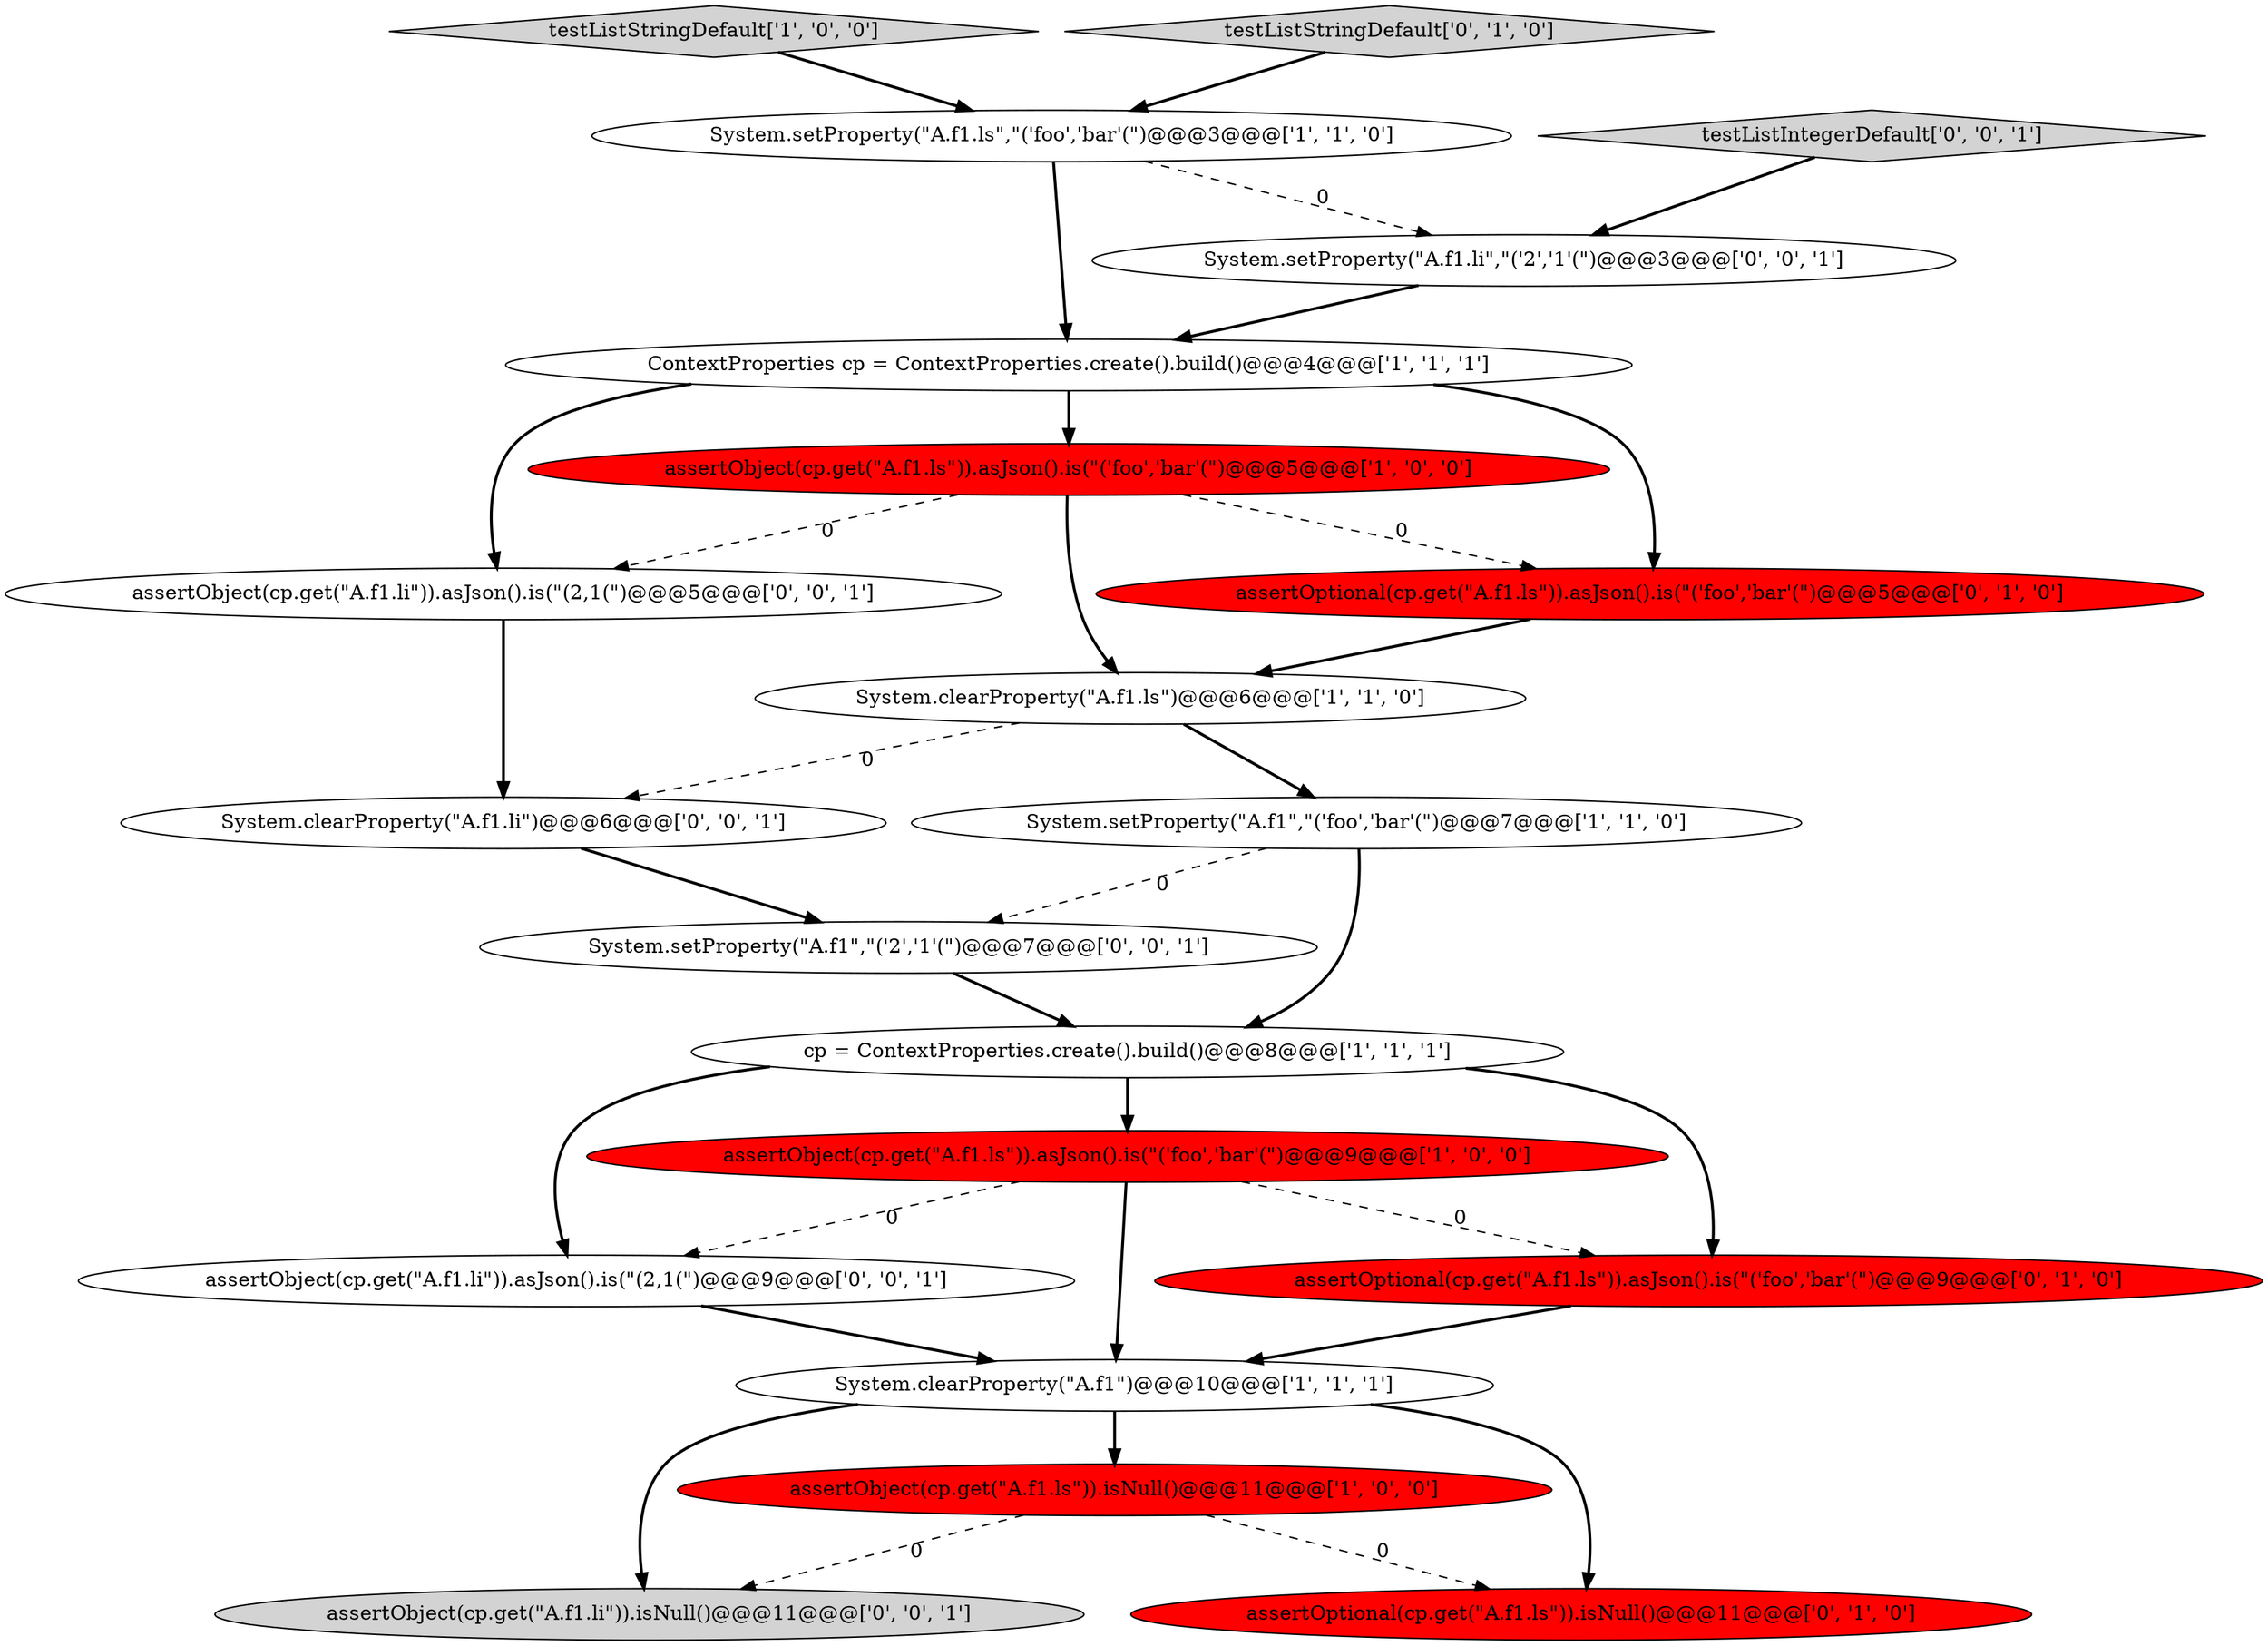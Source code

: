 digraph {
17 [style = filled, label = "System.setProperty(\"A.f1.li\",\"('2','1'(\")@@@3@@@['0', '0', '1']", fillcolor = white, shape = ellipse image = "AAA0AAABBB3BBB"];
7 [style = filled, label = "cp = ContextProperties.create().build()@@@8@@@['1', '1', '1']", fillcolor = white, shape = ellipse image = "AAA0AAABBB1BBB"];
1 [style = filled, label = "assertObject(cp.get(\"A.f1.ls\")).isNull()@@@11@@@['1', '0', '0']", fillcolor = red, shape = ellipse image = "AAA1AAABBB1BBB"];
16 [style = filled, label = "System.clearProperty(\"A.f1.li\")@@@6@@@['0', '0', '1']", fillcolor = white, shape = ellipse image = "AAA0AAABBB3BBB"];
14 [style = filled, label = "assertObject(cp.get(\"A.f1.li\")).asJson().is(\"(2,1(\")@@@9@@@['0', '0', '1']", fillcolor = white, shape = ellipse image = "AAA0AAABBB3BBB"];
4 [style = filled, label = "ContextProperties cp = ContextProperties.create().build()@@@4@@@['1', '1', '1']", fillcolor = white, shape = ellipse image = "AAA0AAABBB1BBB"];
2 [style = filled, label = "testListStringDefault['1', '0', '0']", fillcolor = lightgray, shape = diamond image = "AAA0AAABBB1BBB"];
20 [style = filled, label = "assertObject(cp.get(\"A.f1.li\")).isNull()@@@11@@@['0', '0', '1']", fillcolor = lightgray, shape = ellipse image = "AAA0AAABBB3BBB"];
18 [style = filled, label = "testListIntegerDefault['0', '0', '1']", fillcolor = lightgray, shape = diamond image = "AAA0AAABBB3BBB"];
3 [style = filled, label = "assertObject(cp.get(\"A.f1.ls\")).asJson().is(\"('foo','bar'(\")@@@9@@@['1', '0', '0']", fillcolor = red, shape = ellipse image = "AAA1AAABBB1BBB"];
5 [style = filled, label = "System.clearProperty(\"A.f1.ls\")@@@6@@@['1', '1', '0']", fillcolor = white, shape = ellipse image = "AAA0AAABBB1BBB"];
10 [style = filled, label = "assertOptional(cp.get(\"A.f1.ls\")).asJson().is(\"('foo','bar'(\")@@@9@@@['0', '1', '0']", fillcolor = red, shape = ellipse image = "AAA1AAABBB2BBB"];
6 [style = filled, label = "System.setProperty(\"A.f1\",\"('foo','bar'(\")@@@7@@@['1', '1', '0']", fillcolor = white, shape = ellipse image = "AAA0AAABBB1BBB"];
15 [style = filled, label = "assertObject(cp.get(\"A.f1.li\")).asJson().is(\"(2,1(\")@@@5@@@['0', '0', '1']", fillcolor = white, shape = ellipse image = "AAA0AAABBB3BBB"];
9 [style = filled, label = "assertObject(cp.get(\"A.f1.ls\")).asJson().is(\"('foo','bar'(\")@@@5@@@['1', '0', '0']", fillcolor = red, shape = ellipse image = "AAA1AAABBB1BBB"];
0 [style = filled, label = "System.clearProperty(\"A.f1\")@@@10@@@['1', '1', '1']", fillcolor = white, shape = ellipse image = "AAA0AAABBB1BBB"];
8 [style = filled, label = "System.setProperty(\"A.f1.ls\",\"('foo','bar'(\")@@@3@@@['1', '1', '0']", fillcolor = white, shape = ellipse image = "AAA0AAABBB1BBB"];
11 [style = filled, label = "assertOptional(cp.get(\"A.f1.ls\")).asJson().is(\"('foo','bar'(\")@@@5@@@['0', '1', '0']", fillcolor = red, shape = ellipse image = "AAA1AAABBB2BBB"];
19 [style = filled, label = "System.setProperty(\"A.f1\",\"('2','1'(\")@@@7@@@['0', '0', '1']", fillcolor = white, shape = ellipse image = "AAA0AAABBB3BBB"];
13 [style = filled, label = "testListStringDefault['0', '1', '0']", fillcolor = lightgray, shape = diamond image = "AAA0AAABBB2BBB"];
12 [style = filled, label = "assertOptional(cp.get(\"A.f1.ls\")).isNull()@@@11@@@['0', '1', '0']", fillcolor = red, shape = ellipse image = "AAA1AAABBB2BBB"];
4->9 [style = bold, label=""];
7->10 [style = bold, label=""];
0->12 [style = bold, label=""];
4->15 [style = bold, label=""];
18->17 [style = bold, label=""];
16->19 [style = bold, label=""];
15->16 [style = bold, label=""];
7->3 [style = bold, label=""];
3->0 [style = bold, label=""];
7->14 [style = bold, label=""];
1->20 [style = dashed, label="0"];
5->16 [style = dashed, label="0"];
1->12 [style = dashed, label="0"];
11->5 [style = bold, label=""];
5->6 [style = bold, label=""];
14->0 [style = bold, label=""];
0->1 [style = bold, label=""];
10->0 [style = bold, label=""];
6->19 [style = dashed, label="0"];
9->5 [style = bold, label=""];
9->11 [style = dashed, label="0"];
8->17 [style = dashed, label="0"];
0->20 [style = bold, label=""];
3->10 [style = dashed, label="0"];
8->4 [style = bold, label=""];
13->8 [style = bold, label=""];
6->7 [style = bold, label=""];
4->11 [style = bold, label=""];
3->14 [style = dashed, label="0"];
19->7 [style = bold, label=""];
17->4 [style = bold, label=""];
2->8 [style = bold, label=""];
9->15 [style = dashed, label="0"];
}
